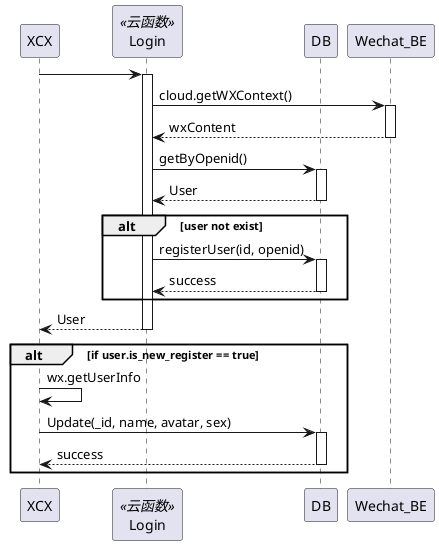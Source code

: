 @startuml

participant XCX
participant Login<<云函数>>
participant DB
participant Wechat_BE

XCX -> Login
activate Login
Login -> Wechat_BE:cloud.getWXContext()
activate Wechat_BE
Login <-- Wechat_BE: wxContent
deactivate Wechat_BE
Login -> DB:getByOpenid()
activate DB
Login <-- DB: User
deactivate DB
alt user not exist
    Login -> DB:registerUser(id, openid)
    activate DB
    Login <-- DB: success
    deactivate DB
end
XCX <-- Login: User
deactivate Login

alt if user.is_new_register == true
    XCX -> XCX: wx.getUserInfo
    XCX -> DB: Update(_id, name, avatar, sex)
    activate DB
    XCX <-- DB: success
    deactivate DB
end

@enduml